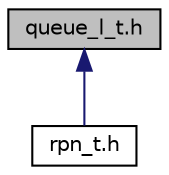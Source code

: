 digraph "queue_l_t.h"
{
  edge [fontname="Helvetica",fontsize="10",labelfontname="Helvetica",labelfontsize="10"];
  node [fontname="Helvetica",fontsize="10",shape=record];
  Node5 [label="queue_l_t.h",height=0.2,width=0.4,color="black", fillcolor="grey75", style="filled", fontcolor="black"];
  Node5 -> Node6 [dir="back",color="midnightblue",fontsize="10",style="solid",fontname="Helvetica"];
  Node6 [label="rpn_t.h",height=0.2,width=0.4,color="black", fillcolor="white", style="filled",URL="$rpn__t_8h.html",tooltip="programa proporcionado por el profesorado para realizar la práctica 5 de Algoritmos y estructura de d..."];
}
